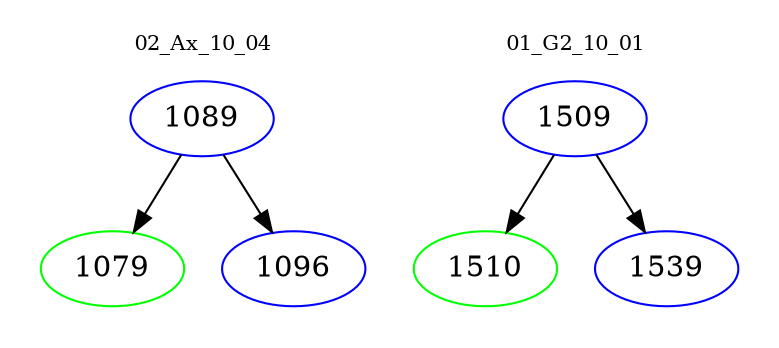 digraph{
subgraph cluster_0 {
color = white
label = "02_Ax_10_04";
fontsize=10;
T0_1089 [label="1089", color="blue"]
T0_1089 -> T0_1079 [color="black"]
T0_1079 [label="1079", color="green"]
T0_1089 -> T0_1096 [color="black"]
T0_1096 [label="1096", color="blue"]
}
subgraph cluster_1 {
color = white
label = "01_G2_10_01";
fontsize=10;
T1_1509 [label="1509", color="blue"]
T1_1509 -> T1_1510 [color="black"]
T1_1510 [label="1510", color="green"]
T1_1509 -> T1_1539 [color="black"]
T1_1539 [label="1539", color="blue"]
}
}
